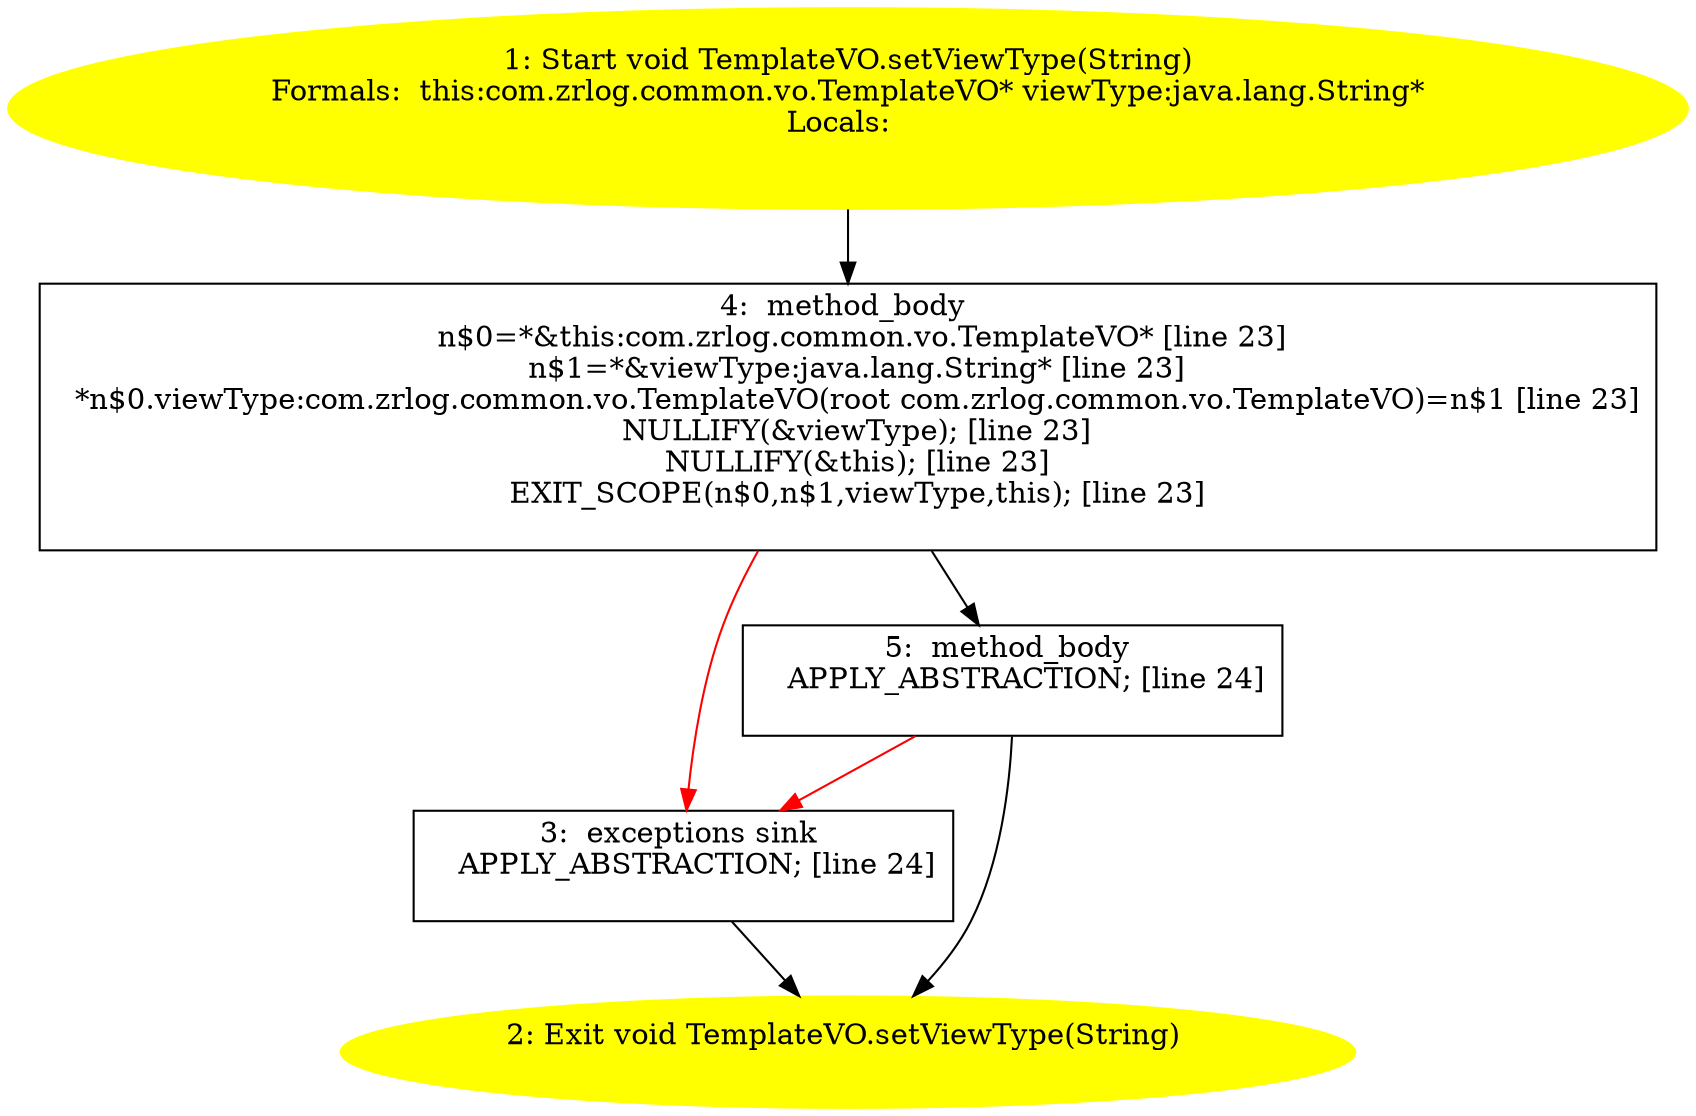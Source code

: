 /* @generated */
digraph cfg {
"com.zrlog.common.vo.TemplateVO.setViewType(java.lang.String):void.41db8c06eea6d516f9de16c2c6b1be68_1" [label="1: Start void TemplateVO.setViewType(String)\nFormals:  this:com.zrlog.common.vo.TemplateVO* viewType:java.lang.String*\nLocals:  \n  " color=yellow style=filled]
	

	 "com.zrlog.common.vo.TemplateVO.setViewType(java.lang.String):void.41db8c06eea6d516f9de16c2c6b1be68_1" -> "com.zrlog.common.vo.TemplateVO.setViewType(java.lang.String):void.41db8c06eea6d516f9de16c2c6b1be68_4" ;
"com.zrlog.common.vo.TemplateVO.setViewType(java.lang.String):void.41db8c06eea6d516f9de16c2c6b1be68_2" [label="2: Exit void TemplateVO.setViewType(String) \n  " color=yellow style=filled]
	

"com.zrlog.common.vo.TemplateVO.setViewType(java.lang.String):void.41db8c06eea6d516f9de16c2c6b1be68_3" [label="3:  exceptions sink \n   APPLY_ABSTRACTION; [line 24]\n " shape="box"]
	

	 "com.zrlog.common.vo.TemplateVO.setViewType(java.lang.String):void.41db8c06eea6d516f9de16c2c6b1be68_3" -> "com.zrlog.common.vo.TemplateVO.setViewType(java.lang.String):void.41db8c06eea6d516f9de16c2c6b1be68_2" ;
"com.zrlog.common.vo.TemplateVO.setViewType(java.lang.String):void.41db8c06eea6d516f9de16c2c6b1be68_4" [label="4:  method_body \n   n$0=*&this:com.zrlog.common.vo.TemplateVO* [line 23]\n  n$1=*&viewType:java.lang.String* [line 23]\n  *n$0.viewType:com.zrlog.common.vo.TemplateVO(root com.zrlog.common.vo.TemplateVO)=n$1 [line 23]\n  NULLIFY(&viewType); [line 23]\n  NULLIFY(&this); [line 23]\n  EXIT_SCOPE(n$0,n$1,viewType,this); [line 23]\n " shape="box"]
	

	 "com.zrlog.common.vo.TemplateVO.setViewType(java.lang.String):void.41db8c06eea6d516f9de16c2c6b1be68_4" -> "com.zrlog.common.vo.TemplateVO.setViewType(java.lang.String):void.41db8c06eea6d516f9de16c2c6b1be68_5" ;
	 "com.zrlog.common.vo.TemplateVO.setViewType(java.lang.String):void.41db8c06eea6d516f9de16c2c6b1be68_4" -> "com.zrlog.common.vo.TemplateVO.setViewType(java.lang.String):void.41db8c06eea6d516f9de16c2c6b1be68_3" [color="red" ];
"com.zrlog.common.vo.TemplateVO.setViewType(java.lang.String):void.41db8c06eea6d516f9de16c2c6b1be68_5" [label="5:  method_body \n   APPLY_ABSTRACTION; [line 24]\n " shape="box"]
	

	 "com.zrlog.common.vo.TemplateVO.setViewType(java.lang.String):void.41db8c06eea6d516f9de16c2c6b1be68_5" -> "com.zrlog.common.vo.TemplateVO.setViewType(java.lang.String):void.41db8c06eea6d516f9de16c2c6b1be68_2" ;
	 "com.zrlog.common.vo.TemplateVO.setViewType(java.lang.String):void.41db8c06eea6d516f9de16c2c6b1be68_5" -> "com.zrlog.common.vo.TemplateVO.setViewType(java.lang.String):void.41db8c06eea6d516f9de16c2c6b1be68_3" [color="red" ];
}
